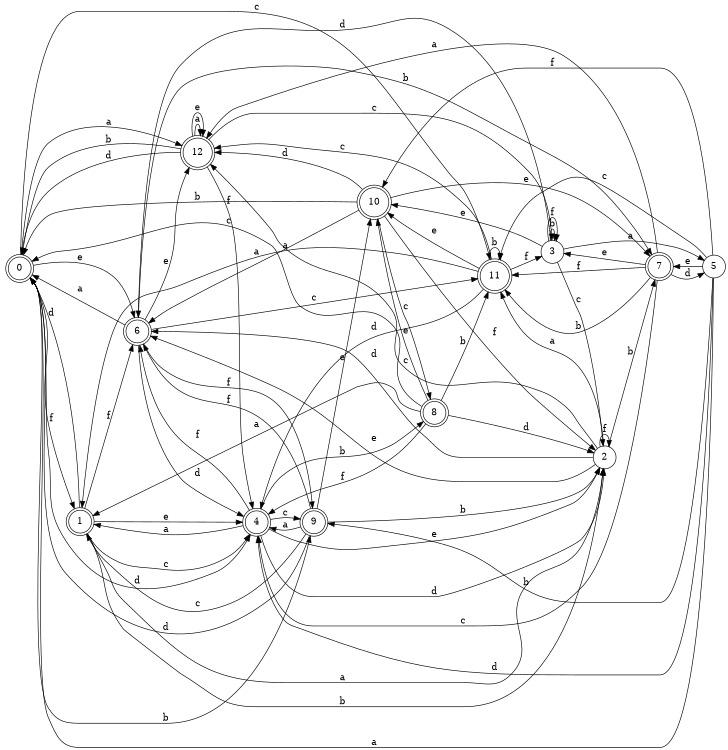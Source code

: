 digraph n11_8 {
__start0 [label="" shape="none"];

rankdir=LR;
size="8,5";

s0 [style="rounded,filled", color="black", fillcolor="white" shape="doublecircle", label="0"];
s1 [style="rounded,filled", color="black", fillcolor="white" shape="doublecircle", label="1"];
s2 [style="filled", color="black", fillcolor="white" shape="circle", label="2"];
s3 [style="filled", color="black", fillcolor="white" shape="circle", label="3"];
s4 [style="rounded,filled", color="black", fillcolor="white" shape="doublecircle", label="4"];
s5 [style="filled", color="black", fillcolor="white" shape="circle", label="5"];
s6 [style="rounded,filled", color="black", fillcolor="white" shape="doublecircle", label="6"];
s7 [style="rounded,filled", color="black", fillcolor="white" shape="doublecircle", label="7"];
s8 [style="rounded,filled", color="black", fillcolor="white" shape="doublecircle", label="8"];
s9 [style="rounded,filled", color="black", fillcolor="white" shape="doublecircle", label="9"];
s10 [style="rounded,filled", color="black", fillcolor="white" shape="doublecircle", label="10"];
s11 [style="rounded,filled", color="black", fillcolor="white" shape="doublecircle", label="11"];
s12 [style="rounded,filled", color="black", fillcolor="white" shape="doublecircle", label="12"];
s0 -> s12 [label="a"];
s0 -> s9 [label="b"];
s0 -> s11 [label="c"];
s0 -> s4 [label="d"];
s0 -> s6 [label="e"];
s0 -> s1 [label="f"];
s1 -> s2 [label="a"];
s1 -> s2 [label="b"];
s1 -> s4 [label="c"];
s1 -> s0 [label="d"];
s1 -> s4 [label="e"];
s1 -> s6 [label="f"];
s2 -> s11 [label="a"];
s2 -> s7 [label="b"];
s2 -> s12 [label="c"];
s2 -> s6 [label="d"];
s2 -> s6 [label="e"];
s2 -> s2 [label="f"];
s3 -> s5 [label="a"];
s3 -> s3 [label="b"];
s3 -> s2 [label="c"];
s3 -> s6 [label="d"];
s3 -> s10 [label="e"];
s3 -> s3 [label="f"];
s4 -> s1 [label="a"];
s4 -> s8 [label="b"];
s4 -> s9 [label="c"];
s4 -> s2 [label="d"];
s4 -> s2 [label="e"];
s4 -> s6 [label="f"];
s5 -> s0 [label="a"];
s5 -> s9 [label="b"];
s5 -> s11 [label="c"];
s5 -> s4 [label="d"];
s5 -> s7 [label="e"];
s5 -> s10 [label="f"];
s6 -> s0 [label="a"];
s6 -> s7 [label="b"];
s6 -> s11 [label="c"];
s6 -> s4 [label="d"];
s6 -> s12 [label="e"];
s6 -> s9 [label="f"];
s7 -> s12 [label="a"];
s7 -> s11 [label="b"];
s7 -> s4 [label="c"];
s7 -> s5 [label="d"];
s7 -> s3 [label="e"];
s7 -> s11 [label="f"];
s8 -> s1 [label="a"];
s8 -> s11 [label="b"];
s8 -> s0 [label="c"];
s8 -> s2 [label="d"];
s8 -> s10 [label="e"];
s8 -> s4 [label="f"];
s9 -> s4 [label="a"];
s9 -> s2 [label="b"];
s9 -> s1 [label="c"];
s9 -> s0 [label="d"];
s9 -> s10 [label="e"];
s9 -> s6 [label="f"];
s10 -> s6 [label="a"];
s10 -> s0 [label="b"];
s10 -> s8 [label="c"];
s10 -> s12 [label="d"];
s10 -> s7 [label="e"];
s10 -> s2 [label="f"];
s11 -> s1 [label="a"];
s11 -> s11 [label="b"];
s11 -> s12 [label="c"];
s11 -> s4 [label="d"];
s11 -> s10 [label="e"];
s11 -> s3 [label="f"];
s12 -> s12 [label="a"];
s12 -> s0 [label="b"];
s12 -> s3 [label="c"];
s12 -> s0 [label="d"];
s12 -> s12 [label="e"];
s12 -> s4 [label="f"];

}